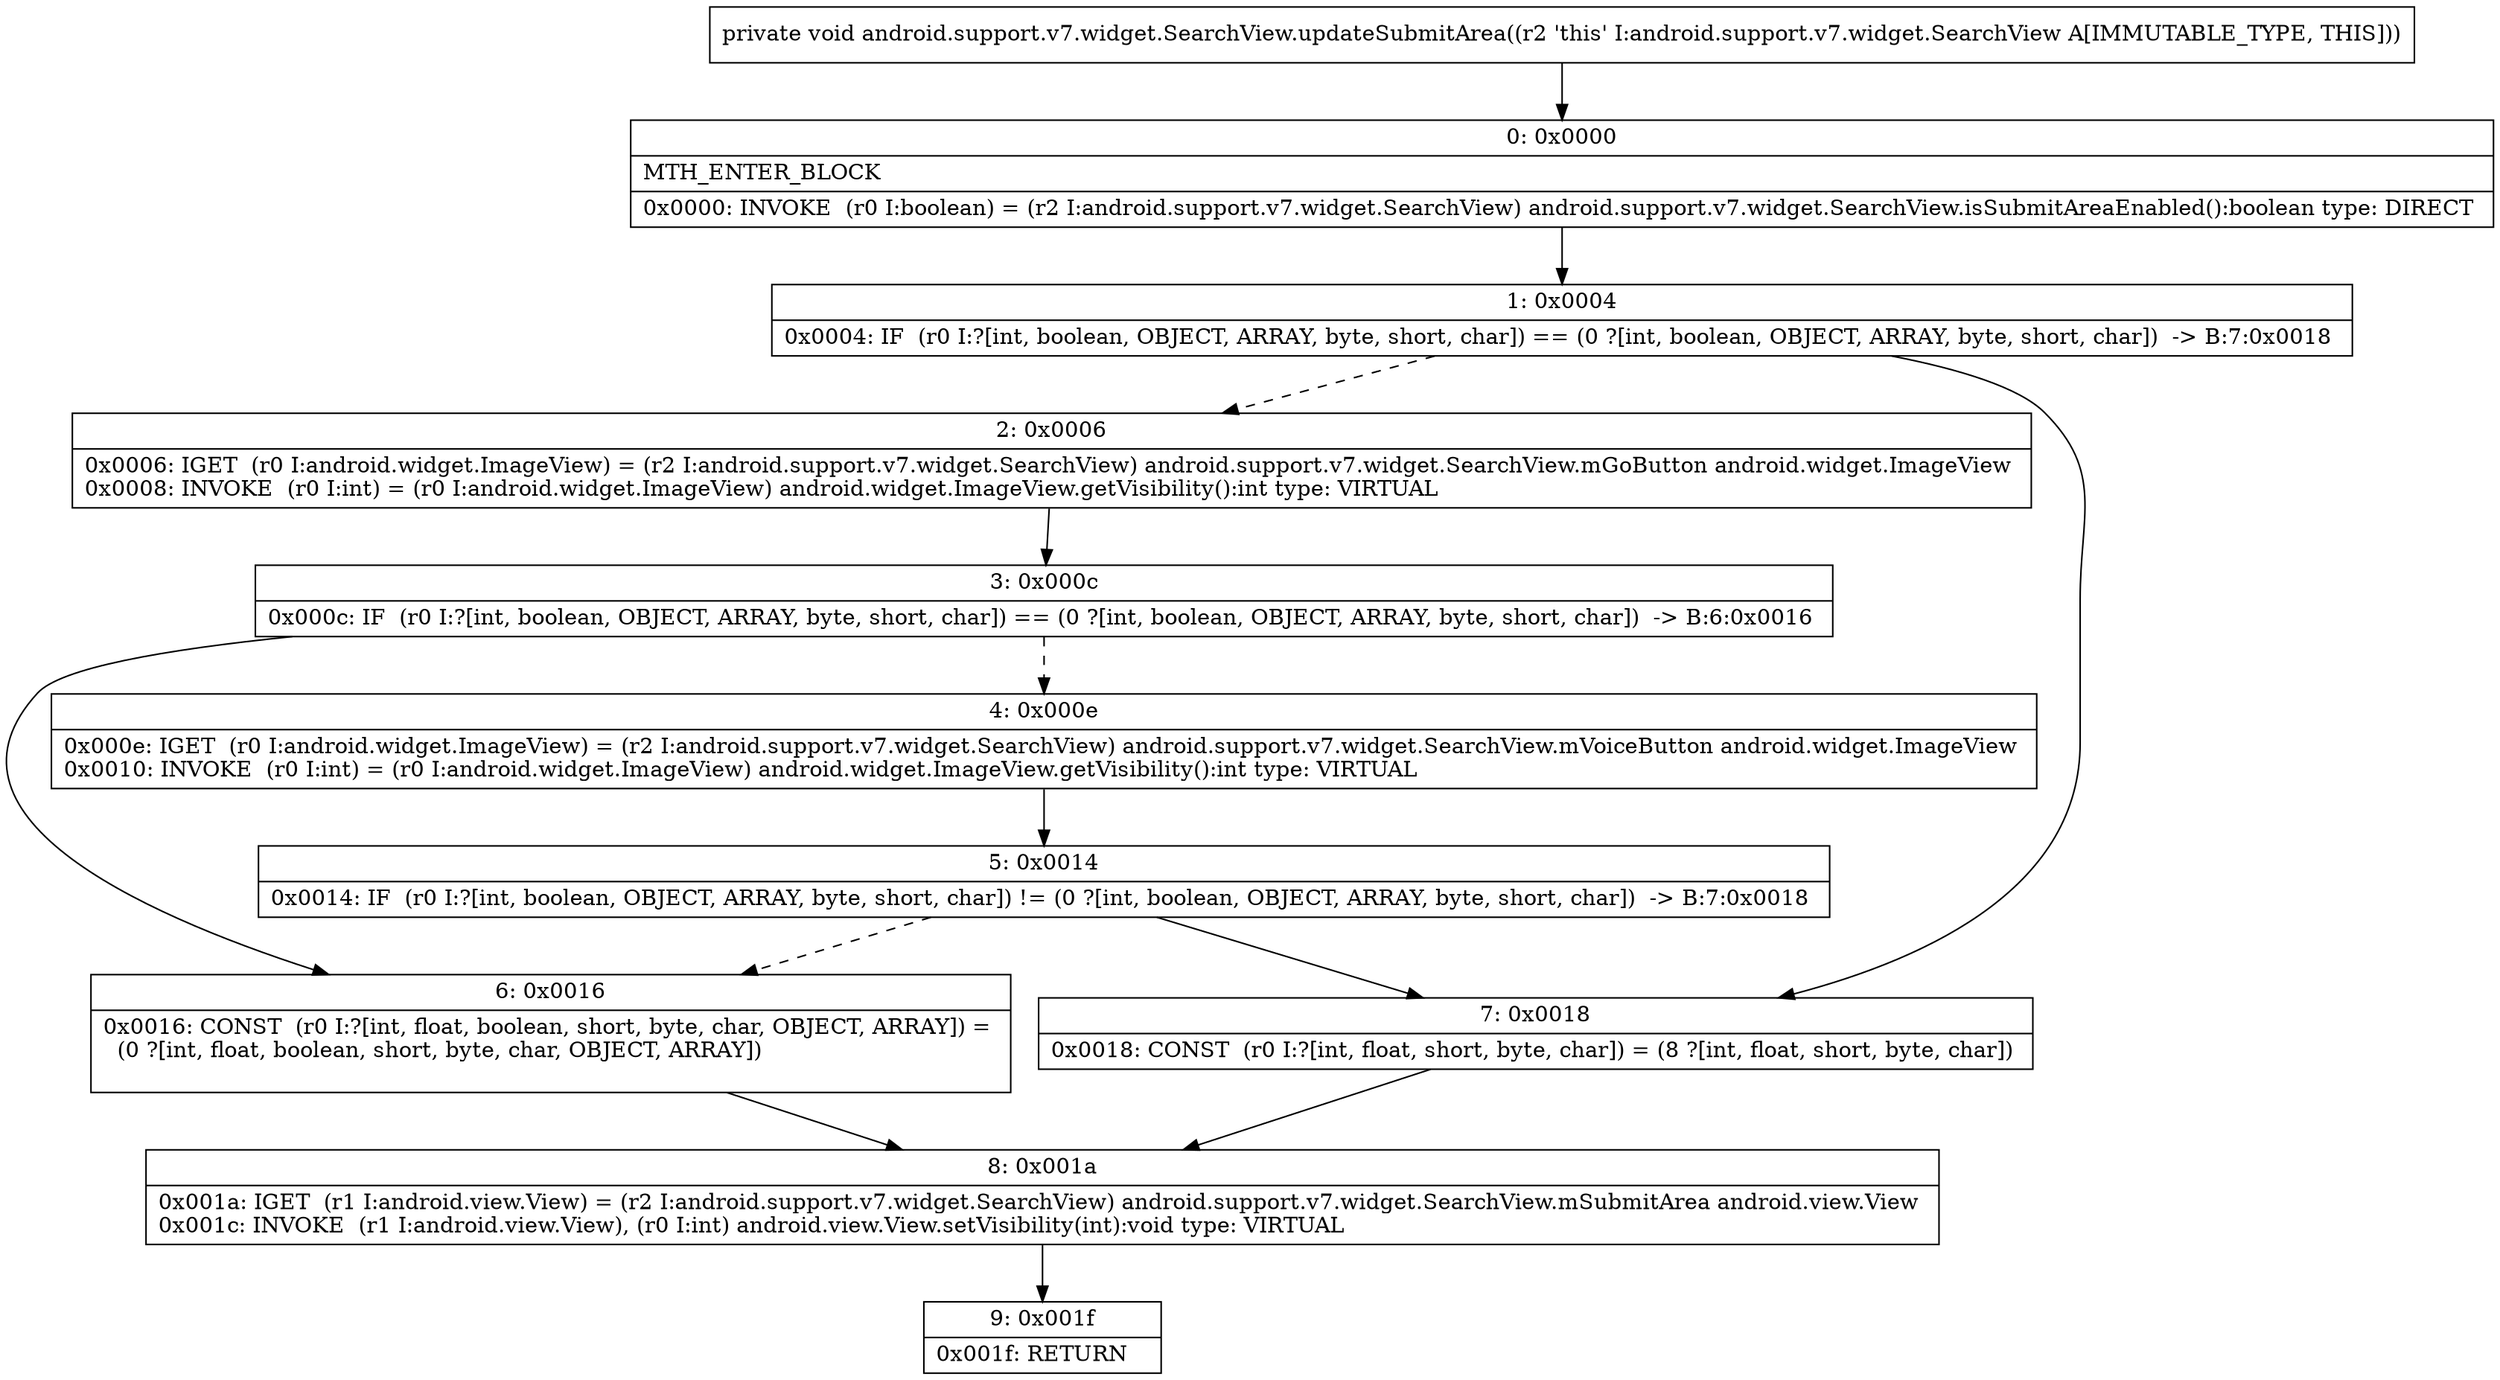 digraph "CFG forandroid.support.v7.widget.SearchView.updateSubmitArea()V" {
Node_0 [shape=record,label="{0\:\ 0x0000|MTH_ENTER_BLOCK\l|0x0000: INVOKE  (r0 I:boolean) = (r2 I:android.support.v7.widget.SearchView) android.support.v7.widget.SearchView.isSubmitAreaEnabled():boolean type: DIRECT \l}"];
Node_1 [shape=record,label="{1\:\ 0x0004|0x0004: IF  (r0 I:?[int, boolean, OBJECT, ARRAY, byte, short, char]) == (0 ?[int, boolean, OBJECT, ARRAY, byte, short, char])  \-\> B:7:0x0018 \l}"];
Node_2 [shape=record,label="{2\:\ 0x0006|0x0006: IGET  (r0 I:android.widget.ImageView) = (r2 I:android.support.v7.widget.SearchView) android.support.v7.widget.SearchView.mGoButton android.widget.ImageView \l0x0008: INVOKE  (r0 I:int) = (r0 I:android.widget.ImageView) android.widget.ImageView.getVisibility():int type: VIRTUAL \l}"];
Node_3 [shape=record,label="{3\:\ 0x000c|0x000c: IF  (r0 I:?[int, boolean, OBJECT, ARRAY, byte, short, char]) == (0 ?[int, boolean, OBJECT, ARRAY, byte, short, char])  \-\> B:6:0x0016 \l}"];
Node_4 [shape=record,label="{4\:\ 0x000e|0x000e: IGET  (r0 I:android.widget.ImageView) = (r2 I:android.support.v7.widget.SearchView) android.support.v7.widget.SearchView.mVoiceButton android.widget.ImageView \l0x0010: INVOKE  (r0 I:int) = (r0 I:android.widget.ImageView) android.widget.ImageView.getVisibility():int type: VIRTUAL \l}"];
Node_5 [shape=record,label="{5\:\ 0x0014|0x0014: IF  (r0 I:?[int, boolean, OBJECT, ARRAY, byte, short, char]) != (0 ?[int, boolean, OBJECT, ARRAY, byte, short, char])  \-\> B:7:0x0018 \l}"];
Node_6 [shape=record,label="{6\:\ 0x0016|0x0016: CONST  (r0 I:?[int, float, boolean, short, byte, char, OBJECT, ARRAY]) = \l  (0 ?[int, float, boolean, short, byte, char, OBJECT, ARRAY])\l \l}"];
Node_7 [shape=record,label="{7\:\ 0x0018|0x0018: CONST  (r0 I:?[int, float, short, byte, char]) = (8 ?[int, float, short, byte, char]) \l}"];
Node_8 [shape=record,label="{8\:\ 0x001a|0x001a: IGET  (r1 I:android.view.View) = (r2 I:android.support.v7.widget.SearchView) android.support.v7.widget.SearchView.mSubmitArea android.view.View \l0x001c: INVOKE  (r1 I:android.view.View), (r0 I:int) android.view.View.setVisibility(int):void type: VIRTUAL \l}"];
Node_9 [shape=record,label="{9\:\ 0x001f|0x001f: RETURN   \l}"];
MethodNode[shape=record,label="{private void android.support.v7.widget.SearchView.updateSubmitArea((r2 'this' I:android.support.v7.widget.SearchView A[IMMUTABLE_TYPE, THIS])) }"];
MethodNode -> Node_0;
Node_0 -> Node_1;
Node_1 -> Node_2[style=dashed];
Node_1 -> Node_7;
Node_2 -> Node_3;
Node_3 -> Node_4[style=dashed];
Node_3 -> Node_6;
Node_4 -> Node_5;
Node_5 -> Node_6[style=dashed];
Node_5 -> Node_7;
Node_6 -> Node_8;
Node_7 -> Node_8;
Node_8 -> Node_9;
}

